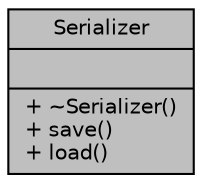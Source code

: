 digraph "Serializer"
{
 // LATEX_PDF_SIZE
  edge [fontname="Helvetica",fontsize="10",labelfontname="Helvetica",labelfontsize="10"];
  node [fontname="Helvetica",fontsize="10",shape=record];
  Node1 [label="{Serializer\n||+ ~Serializer()\l+ save()\l+ load()\l}",height=0.2,width=0.4,color="black", fillcolor="grey75", style="filled", fontcolor="black",tooltip=" "];
}

